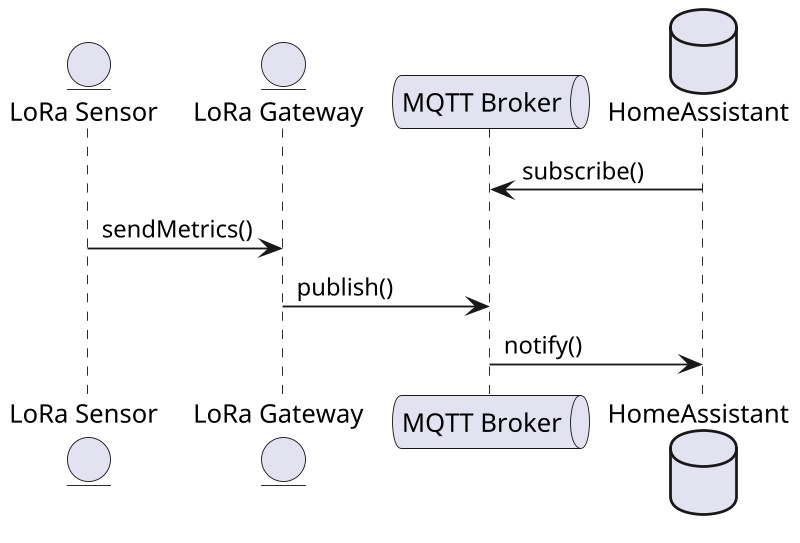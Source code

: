 @startuml LoRa integration sequence

scale 800 width

entity      "LoRa Sensor"   as sensor
entity      "LoRa Gateway"  as gateway
queue       "MQTT Broker"   as broker
database    "HomeAssistant" as ha

ha->broker: subscribe()
sensor->gateway: sendMetrics()
gateway->broker: publish()
broker->ha: notify()
@enduml
